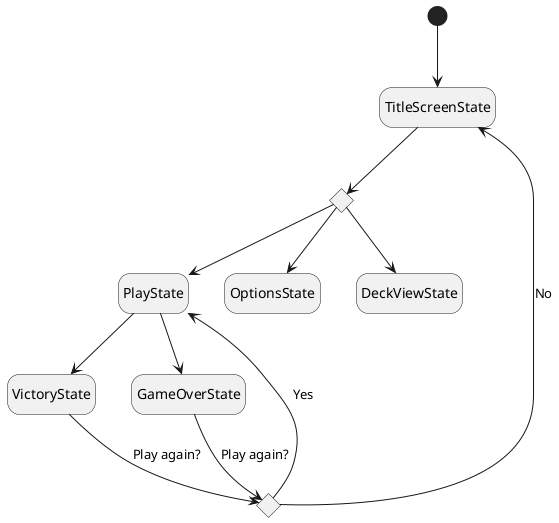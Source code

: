 @startuml Pokemon TCG

hide empty description
skinparam monochrome true

state "TitleScreenState" as TSS
state "PlayState" as PS
state "OptionsState" as OS
state "DeckViewState" as DVS
state "VictoryState" as VS
state "GameOverState" as GOS
state Menu <<choice>>
state PlayAgain <<choice>>

[*] --> TSS

TSS --> Menu
Menu --> OS
Menu --> PS
Menu --> DVS

PS --> VS
PS --> GOS

VS --> PlayAgain: Play again?
GOS --> PlayAgain: Play again?

PlayAgain --> TSS: No
PlayAgain --> PS: Yes

@enduml
